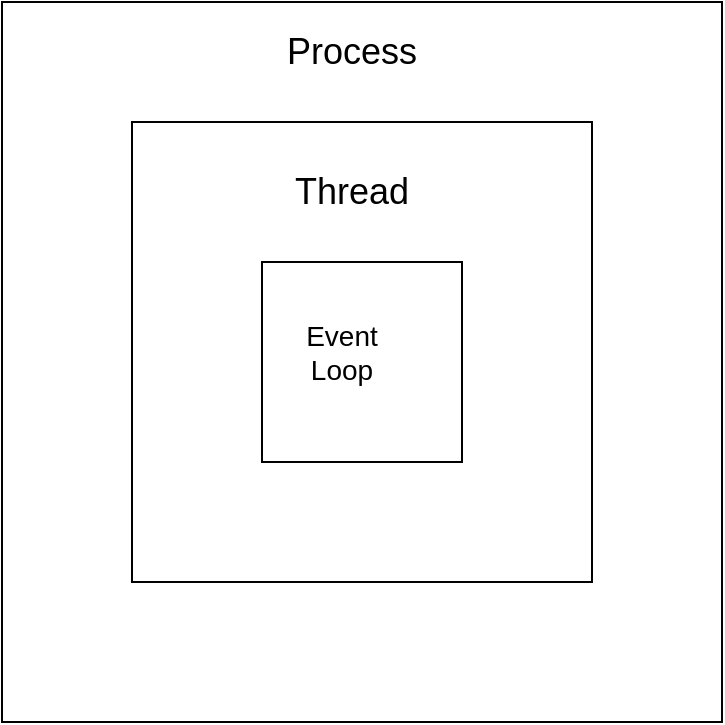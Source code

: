 <mxfile version="15.5.4" type="embed"><diagram id="j0ogJRRoy11DumkZfNy1" name="Page-1"><mxGraphModel dx="891" dy="601" grid="1" gridSize="10" guides="1" tooltips="1" connect="1" arrows="1" fold="1" page="1" pageScale="1" pageWidth="850" pageHeight="1100" math="0" shadow="0"><root><mxCell id="0"/><mxCell id="1" parent="0"/><mxCell id="2" value="" style="whiteSpace=wrap;html=1;aspect=fixed;" vertex="1" parent="1"><mxGeometry x="280" y="120" width="360" height="360" as="geometry"/></mxCell><mxCell id="3" value="" style="whiteSpace=wrap;html=1;aspect=fixed;" vertex="1" parent="1"><mxGeometry x="345" y="180" width="230" height="230" as="geometry"/></mxCell><mxCell id="4" value="" style="whiteSpace=wrap;html=1;aspect=fixed;" vertex="1" parent="1"><mxGeometry x="410" y="250" width="100" height="100" as="geometry"/></mxCell><mxCell id="5" value="&lt;font style=&quot;font-size: 18px&quot;&gt;Process&lt;/font&gt;" style="text;html=1;strokeColor=none;fillColor=none;align=center;verticalAlign=middle;whiteSpace=wrap;rounded=0;" vertex="1" parent="1"><mxGeometry x="425" y="130" width="60" height="30" as="geometry"/></mxCell><mxCell id="7" value="&lt;font style=&quot;font-size: 18px&quot;&gt;Thread&lt;/font&gt;" style="text;html=1;strokeColor=none;fillColor=none;align=center;verticalAlign=middle;whiteSpace=wrap;rounded=0;" vertex="1" parent="1"><mxGeometry x="425" y="200" width="60" height="30" as="geometry"/></mxCell><mxCell id="8" value="&lt;font style=&quot;font-size: 14px&quot;&gt;Event Loop&lt;/font&gt;" style="text;html=1;strokeColor=none;fillColor=none;align=center;verticalAlign=middle;whiteSpace=wrap;rounded=0;" vertex="1" parent="1"><mxGeometry x="420" y="280" width="60" height="30" as="geometry"/></mxCell></root></mxGraphModel></diagram></mxfile>